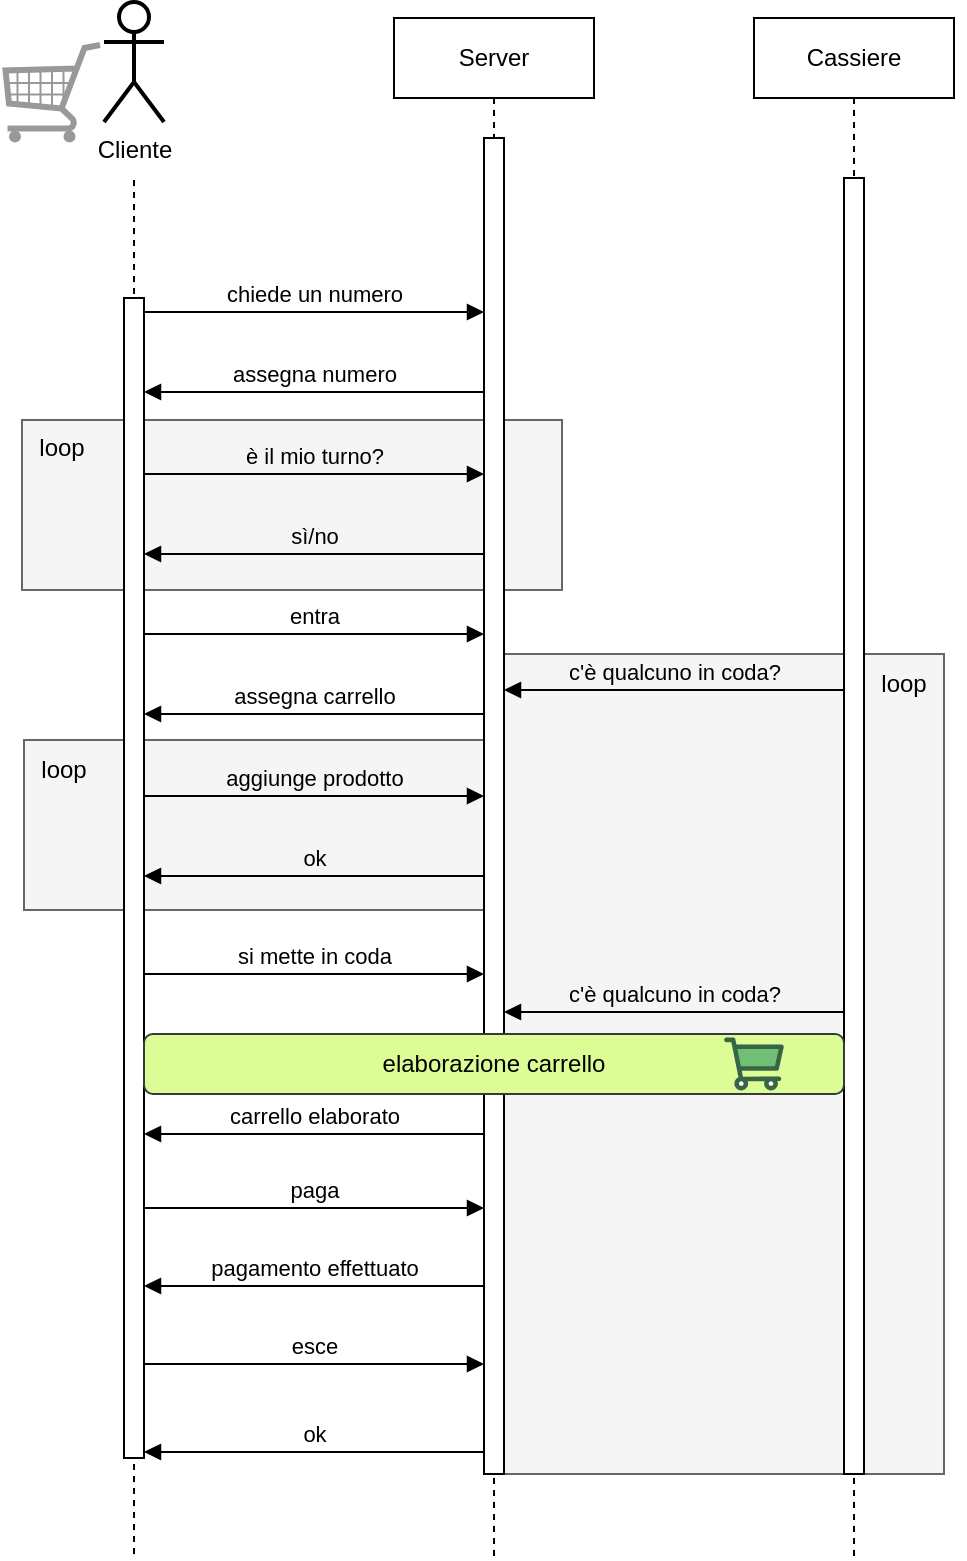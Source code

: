 <mxfile version="22.1.21" type="device">
  <diagram name="Page-1" id="2YBvvXClWsGukQMizWep">
    <mxGraphModel dx="1235" dy="1831" grid="1" gridSize="10" guides="1" tooltips="1" connect="1" arrows="1" fold="1" page="1" pageScale="1" pageWidth="850" pageHeight="1100" math="0" shadow="0">
      <root>
        <mxCell id="0" />
        <mxCell id="1" parent="0" />
        <mxCell id="oSuUCTiNXlttLwjZWyhd-7" value="" style="rounded=0;whiteSpace=wrap;html=1;fillColor=#f5f5f5;fontColor=#333333;strokeColor=#666666;" vertex="1" parent="1">
          <mxGeometry x="139" y="111" width="270" height="85" as="geometry" />
        </mxCell>
        <mxCell id="oSuUCTiNXlttLwjZWyhd-8" value="loop" style="text;html=1;strokeColor=none;fillColor=none;align=center;verticalAlign=middle;whiteSpace=wrap;rounded=0;" vertex="1" parent="1">
          <mxGeometry x="129" y="110" width="60" height="30" as="geometry" />
        </mxCell>
        <mxCell id="4TmvRv4dND8GTvw9XcLN-7" value="" style="rounded=0;whiteSpace=wrap;html=1;fillColor=#f5f5f5;fontColor=#333333;strokeColor=#666666;" parent="1" vertex="1">
          <mxGeometry x="140" y="271" width="270" height="85" as="geometry" />
        </mxCell>
        <mxCell id="4TmvRv4dND8GTvw9XcLN-21" value="" style="rounded=0;whiteSpace=wrap;html=1;fillColor=#f5f5f5;fontColor=#333333;strokeColor=#666666;" parent="1" vertex="1">
          <mxGeometry x="380" y="228" width="220" height="410" as="geometry" />
        </mxCell>
        <mxCell id="4TmvRv4dND8GTvw9XcLN-3" value="" style="endArrow=none;dashed=1;html=1;rounded=0;" parent="1" edge="1">
          <mxGeometry width="50" height="50" relative="1" as="geometry">
            <mxPoint x="195" y="678" as="sourcePoint" />
            <mxPoint x="195" y="-10" as="targetPoint" />
          </mxGeometry>
        </mxCell>
        <mxCell id="aM9ryv3xv72pqoxQDRHE-5" value="Server" style="shape=umlLifeline;perimeter=lifelinePerimeter;whiteSpace=wrap;html=1;container=0;dropTarget=0;collapsible=0;recursiveResize=0;outlineConnect=0;portConstraint=eastwest;newEdgeStyle={&quot;edgeStyle&quot;:&quot;elbowEdgeStyle&quot;,&quot;elbow&quot;:&quot;vertical&quot;,&quot;curved&quot;:0,&quot;rounded&quot;:0};" parent="1" vertex="1">
          <mxGeometry x="325" y="-90" width="100" height="770" as="geometry" />
        </mxCell>
        <mxCell id="aM9ryv3xv72pqoxQDRHE-7" value="entra" style="html=1;verticalAlign=bottom;endArrow=block;edgeStyle=elbowEdgeStyle;elbow=vertical;curved=0;rounded=0;" parent="1" target="aM9ryv3xv72pqoxQDRHE-6" edge="1">
          <mxGeometry relative="1" as="geometry">
            <mxPoint x="200" y="218" as="sourcePoint" />
            <Array as="points">
              <mxPoint x="285" y="218" />
            </Array>
          </mxGeometry>
        </mxCell>
        <mxCell id="aM9ryv3xv72pqoxQDRHE-9" value="assegna carrello" style="html=1;verticalAlign=bottom;endArrow=block;edgeStyle=elbowEdgeStyle;elbow=vertical;curved=0;rounded=0;" parent="1" source="aM9ryv3xv72pqoxQDRHE-6" edge="1">
          <mxGeometry relative="1" as="geometry">
            <mxPoint x="280" y="258" as="sourcePoint" />
            <Array as="points">
              <mxPoint x="295" y="258" />
            </Array>
            <mxPoint x="200" y="258" as="targetPoint" />
          </mxGeometry>
        </mxCell>
        <mxCell id="4TmvRv4dND8GTvw9XcLN-1" value="Cliente" style="shape=umlActor;verticalLabelPosition=bottom;verticalAlign=top;html=1;strokeWidth=2;" parent="1" vertex="1">
          <mxGeometry x="180" y="-98" width="30" height="60" as="geometry" />
        </mxCell>
        <mxCell id="4TmvRv4dND8GTvw9XcLN-5" value="aggiunge prodotto" style="html=1;verticalAlign=bottom;endArrow=block;edgeStyle=elbowEdgeStyle;elbow=vertical;curved=0;rounded=0;labelBackgroundColor=none;" parent="1" edge="1">
          <mxGeometry relative="1" as="geometry">
            <mxPoint x="200" y="299" as="sourcePoint" />
            <Array as="points">
              <mxPoint x="285" y="299" />
            </Array>
            <mxPoint x="370" y="299" as="targetPoint" />
          </mxGeometry>
        </mxCell>
        <mxCell id="4TmvRv4dND8GTvw9XcLN-6" value="ok" style="html=1;verticalAlign=bottom;endArrow=block;edgeStyle=elbowEdgeStyle;elbow=vertical;curved=0;rounded=0;labelBackgroundColor=none;" parent="1" edge="1">
          <mxGeometry x="-0.002" relative="1" as="geometry">
            <mxPoint x="370" y="339" as="sourcePoint" />
            <Array as="points">
              <mxPoint x="295" y="339" />
            </Array>
            <mxPoint x="200" y="339" as="targetPoint" />
            <mxPoint as="offset" />
          </mxGeometry>
        </mxCell>
        <mxCell id="4TmvRv4dND8GTvw9XcLN-8" value="loop" style="text;html=1;strokeColor=none;fillColor=none;align=center;verticalAlign=middle;whiteSpace=wrap;rounded=0;" parent="1" vertex="1">
          <mxGeometry x="130" y="271" width="60" height="30" as="geometry" />
        </mxCell>
        <mxCell id="aM9ryv3xv72pqoxQDRHE-2" value="" style="html=1;points=[];perimeter=orthogonalPerimeter;outlineConnect=0;targetShapes=umlLifeline;portConstraint=eastwest;newEdgeStyle={&quot;edgeStyle&quot;:&quot;elbowEdgeStyle&quot;,&quot;elbow&quot;:&quot;vertical&quot;,&quot;curved&quot;:0,&quot;rounded&quot;:0};" parent="1" vertex="1">
          <mxGeometry x="190" y="50" width="10" height="580" as="geometry" />
        </mxCell>
        <mxCell id="aM9ryv3xv72pqoxQDRHE-6" value="" style="html=1;points=[];perimeter=orthogonalPerimeter;outlineConnect=0;targetShapes=umlLifeline;portConstraint=eastwest;newEdgeStyle={&quot;edgeStyle&quot;:&quot;elbowEdgeStyle&quot;,&quot;elbow&quot;:&quot;vertical&quot;,&quot;curved&quot;:0,&quot;rounded&quot;:0};" parent="1" vertex="1">
          <mxGeometry x="370" y="-30" width="10" height="668" as="geometry" />
        </mxCell>
        <mxCell id="4TmvRv4dND8GTvw9XcLN-13" value="si mette in coda" style="html=1;verticalAlign=bottom;endArrow=block;edgeStyle=elbowEdgeStyle;elbow=vertical;curved=0;rounded=0;labelBackgroundColor=none;" parent="1" edge="1">
          <mxGeometry relative="1" as="geometry">
            <mxPoint x="200" y="388" as="sourcePoint" />
            <Array as="points">
              <mxPoint x="285" y="388" />
            </Array>
            <mxPoint x="370" y="388" as="targetPoint" />
          </mxGeometry>
        </mxCell>
        <mxCell id="4TmvRv4dND8GTvw9XcLN-15" value="Cassiere" style="shape=umlLifeline;perimeter=lifelinePerimeter;whiteSpace=wrap;html=1;container=0;dropTarget=0;collapsible=0;recursiveResize=0;outlineConnect=0;portConstraint=eastwest;newEdgeStyle={&quot;edgeStyle&quot;:&quot;elbowEdgeStyle&quot;,&quot;elbow&quot;:&quot;vertical&quot;,&quot;curved&quot;:0,&quot;rounded&quot;:0};" parent="1" vertex="1">
          <mxGeometry x="505" y="-90" width="100" height="770" as="geometry" />
        </mxCell>
        <mxCell id="4TmvRv4dND8GTvw9XcLN-16" value="" style="html=1;points=[];perimeter=orthogonalPerimeter;outlineConnect=0;targetShapes=umlLifeline;portConstraint=eastwest;newEdgeStyle={&quot;edgeStyle&quot;:&quot;elbowEdgeStyle&quot;,&quot;elbow&quot;:&quot;vertical&quot;,&quot;curved&quot;:0,&quot;rounded&quot;:0};" parent="1" vertex="1">
          <mxGeometry x="550" y="-10" width="10" height="648" as="geometry" />
        </mxCell>
        <mxCell id="4TmvRv4dND8GTvw9XcLN-17" value="c&#39;è qualcuno in coda?" style="html=1;verticalAlign=bottom;endArrow=none;edgeStyle=elbowEdgeStyle;elbow=vertical;curved=0;rounded=0;labelBackgroundColor=none;startArrow=block;startFill=1;endFill=0;" parent="1" edge="1">
          <mxGeometry relative="1" as="geometry">
            <mxPoint x="380" y="246" as="sourcePoint" />
            <Array as="points">
              <mxPoint x="465" y="246" />
            </Array>
            <mxPoint x="550" y="246" as="targetPoint" />
          </mxGeometry>
        </mxCell>
        <mxCell id="4TmvRv4dND8GTvw9XcLN-19" value="c&#39;è qualcuno in coda?" style="html=1;verticalAlign=bottom;endArrow=none;edgeStyle=elbowEdgeStyle;elbow=vertical;curved=0;rounded=0;labelBackgroundColor=none;startArrow=block;startFill=1;endFill=0;" parent="1" edge="1">
          <mxGeometry relative="1" as="geometry">
            <mxPoint x="380" y="407" as="sourcePoint" />
            <Array as="points">
              <mxPoint x="465" y="407" />
            </Array>
            <mxPoint x="550" y="407" as="targetPoint" />
          </mxGeometry>
        </mxCell>
        <mxCell id="4TmvRv4dND8GTvw9XcLN-22" value="loop" style="text;html=1;strokeColor=none;fillColor=none;align=center;verticalAlign=middle;whiteSpace=wrap;rounded=0;" parent="1" vertex="1">
          <mxGeometry x="550" y="228" width="60" height="30" as="geometry" />
        </mxCell>
        <mxCell id="4TmvRv4dND8GTvw9XcLN-24" value="elaborazione carrello" style="rounded=1;whiteSpace=wrap;html=1;fillColor=#DCFC95;strokeColor=#36393d;" parent="1" vertex="1">
          <mxGeometry x="200" y="418" width="350" height="30" as="geometry" />
        </mxCell>
        <mxCell id="4TmvRv4dND8GTvw9XcLN-25" value="carrello elaborato" style="html=1;verticalAlign=bottom;endArrow=block;edgeStyle=elbowEdgeStyle;elbow=vertical;curved=0;rounded=0;labelBackgroundColor=none;" parent="1" edge="1">
          <mxGeometry x="-0.002" relative="1" as="geometry">
            <mxPoint x="370" y="468" as="sourcePoint" />
            <Array as="points">
              <mxPoint x="295" y="468" />
            </Array>
            <mxPoint x="200" y="468" as="targetPoint" />
            <mxPoint as="offset" />
          </mxGeometry>
        </mxCell>
        <mxCell id="4TmvRv4dND8GTvw9XcLN-26" value="paga" style="html=1;verticalAlign=bottom;endArrow=block;edgeStyle=elbowEdgeStyle;elbow=vertical;curved=0;rounded=0;labelBackgroundColor=none;" parent="1" edge="1">
          <mxGeometry relative="1" as="geometry">
            <mxPoint x="200" y="505" as="sourcePoint" />
            <Array as="points">
              <mxPoint x="285" y="505" />
            </Array>
            <mxPoint x="370" y="505" as="targetPoint" />
          </mxGeometry>
        </mxCell>
        <mxCell id="4TmvRv4dND8GTvw9XcLN-27" value="pagamento effettuato" style="html=1;verticalAlign=bottom;endArrow=block;edgeStyle=elbowEdgeStyle;elbow=vertical;curved=0;rounded=0;labelBackgroundColor=none;" parent="1" edge="1">
          <mxGeometry x="-0.002" relative="1" as="geometry">
            <mxPoint x="370" y="544" as="sourcePoint" />
            <Array as="points">
              <mxPoint x="295" y="544" />
            </Array>
            <mxPoint x="200" y="544" as="targetPoint" />
            <mxPoint as="offset" />
          </mxGeometry>
        </mxCell>
        <mxCell id="4TmvRv4dND8GTvw9XcLN-28" value="esce" style="html=1;verticalAlign=bottom;endArrow=block;edgeStyle=elbowEdgeStyle;elbow=vertical;curved=0;rounded=0;labelBackgroundColor=none;" parent="1" edge="1">
          <mxGeometry relative="1" as="geometry">
            <mxPoint x="200" y="583" as="sourcePoint" />
            <Array as="points">
              <mxPoint x="285" y="583" />
            </Array>
            <mxPoint x="370" y="583" as="targetPoint" />
          </mxGeometry>
        </mxCell>
        <mxCell id="4TmvRv4dND8GTvw9XcLN-29" value="ok" style="html=1;verticalAlign=bottom;endArrow=block;edgeStyle=elbowEdgeStyle;elbow=vertical;curved=0;rounded=0;labelBackgroundColor=none;" parent="1" edge="1">
          <mxGeometry x="-0.002" relative="1" as="geometry">
            <mxPoint x="370" y="627" as="sourcePoint" />
            <Array as="points">
              <mxPoint x="295" y="627" />
            </Array>
            <mxPoint x="200" y="627" as="targetPoint" />
            <mxPoint as="offset" />
          </mxGeometry>
        </mxCell>
        <mxCell id="4TmvRv4dND8GTvw9XcLN-30" value="" style="verticalLabelPosition=bottom;aspect=fixed;html=1;shape=mxgraph.salesforce.commerce;fillColor=default;strokeColor=#666666;fontColor=#333333;" parent="1" vertex="1">
          <mxGeometry x="490" y="419.8" width="30" height="26.4" as="geometry" />
        </mxCell>
        <mxCell id="4TmvRv4dND8GTvw9XcLN-31" value="" style="verticalLabelPosition=bottom;shadow=0;dashed=0;align=center;html=1;verticalAlign=top;strokeWidth=0.5;shape=mxgraph.mockup.misc.shoppingCart;strokeColor=#999999;" parent="1" vertex="1">
          <mxGeometry x="129" y="-78" width="50" height="50" as="geometry" />
        </mxCell>
        <mxCell id="oSuUCTiNXlttLwjZWyhd-3" value="chiede un numero" style="html=1;verticalAlign=bottom;endArrow=block;edgeStyle=elbowEdgeStyle;elbow=vertical;curved=0;rounded=0;" edge="1" parent="1">
          <mxGeometry relative="1" as="geometry">
            <mxPoint x="200" y="57" as="sourcePoint" />
            <Array as="points">
              <mxPoint x="285" y="57" />
            </Array>
            <mxPoint x="370" y="57" as="targetPoint" />
          </mxGeometry>
        </mxCell>
        <mxCell id="oSuUCTiNXlttLwjZWyhd-4" value="assegna numero" style="html=1;verticalAlign=bottom;endArrow=block;edgeStyle=elbowEdgeStyle;elbow=vertical;curved=0;rounded=0;" edge="1" parent="1">
          <mxGeometry relative="1" as="geometry">
            <mxPoint x="370" y="97" as="sourcePoint" />
            <Array as="points">
              <mxPoint x="295" y="97" />
            </Array>
            <mxPoint x="200" y="97" as="targetPoint" />
          </mxGeometry>
        </mxCell>
        <mxCell id="oSuUCTiNXlttLwjZWyhd-5" value="è il mio turno?" style="html=1;verticalAlign=bottom;endArrow=block;edgeStyle=elbowEdgeStyle;elbow=vertical;curved=0;rounded=0;labelBackgroundColor=none;" edge="1" parent="1">
          <mxGeometry relative="1" as="geometry">
            <mxPoint x="200" y="138" as="sourcePoint" />
            <Array as="points">
              <mxPoint x="285" y="138" />
            </Array>
            <mxPoint x="370" y="138" as="targetPoint" />
          </mxGeometry>
        </mxCell>
        <mxCell id="oSuUCTiNXlttLwjZWyhd-6" value="sì/no" style="html=1;verticalAlign=bottom;endArrow=block;edgeStyle=elbowEdgeStyle;elbow=vertical;curved=0;rounded=0;labelBackgroundColor=none;" edge="1" parent="1">
          <mxGeometry x="-0.002" relative="1" as="geometry">
            <mxPoint x="370" y="178" as="sourcePoint" />
            <Array as="points">
              <mxPoint x="295" y="178" />
            </Array>
            <mxPoint x="200" y="178" as="targetPoint" />
            <mxPoint as="offset" />
          </mxGeometry>
        </mxCell>
      </root>
    </mxGraphModel>
  </diagram>
</mxfile>

